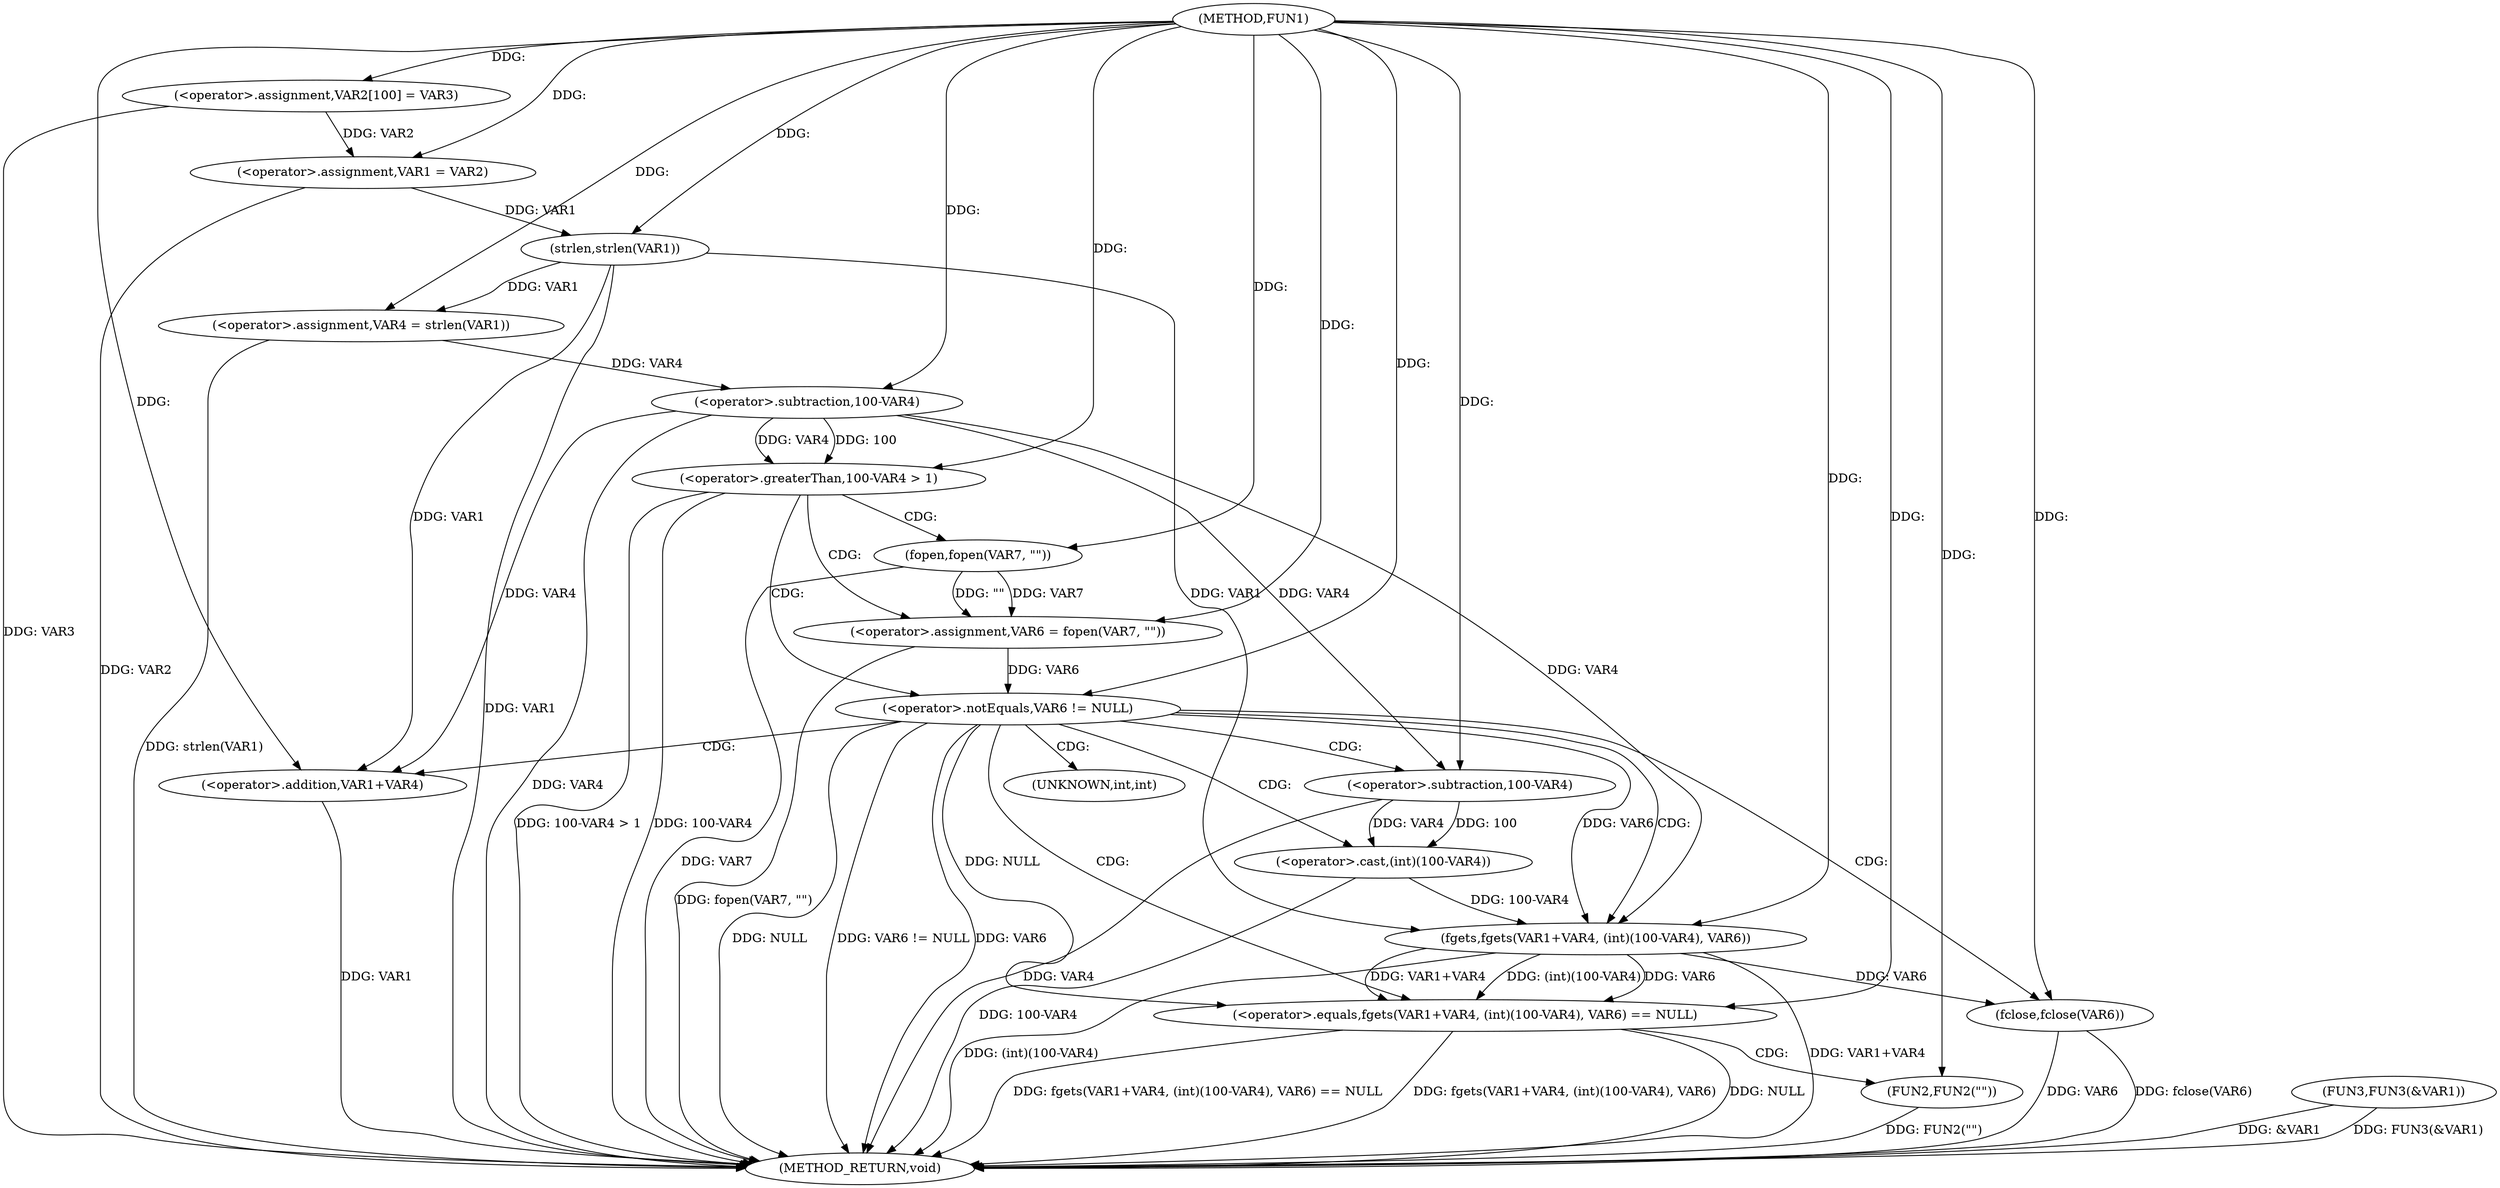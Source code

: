 digraph FUN1 {  
"1000100" [label = "(METHOD,FUN1)" ]
"1000155" [label = "(METHOD_RETURN,void)" ]
"1000104" [label = "(<operator>.assignment,VAR2[100] = VAR3)" ]
"1000107" [label = "(<operator>.assignment,VAR1 = VAR2)" ]
"1000112" [label = "(<operator>.assignment,VAR4 = strlen(VAR1))" ]
"1000114" [label = "(strlen,strlen(VAR1))" ]
"1000118" [label = "(<operator>.greaterThan,100-VAR4 > 1)" ]
"1000119" [label = "(<operator>.subtraction,100-VAR4)" ]
"1000124" [label = "(<operator>.assignment,VAR6 = fopen(VAR7, \"\"))" ]
"1000126" [label = "(fopen,fopen(VAR7, \"\"))" ]
"1000130" [label = "(<operator>.notEquals,VAR6 != NULL)" ]
"1000135" [label = "(<operator>.equals,fgets(VAR1+VAR4, (int)(100-VAR4), VAR6) == NULL)" ]
"1000136" [label = "(fgets,fgets(VAR1+VAR4, (int)(100-VAR4), VAR6))" ]
"1000137" [label = "(<operator>.addition,VAR1+VAR4)" ]
"1000140" [label = "(<operator>.cast,(int)(100-VAR4))" ]
"1000142" [label = "(<operator>.subtraction,100-VAR4)" ]
"1000148" [label = "(FUN2,FUN2(\"\"))" ]
"1000150" [label = "(fclose,fclose(VAR6))" ]
"1000152" [label = "(FUN3,FUN3(&VAR1))" ]
"1000141" [label = "(UNKNOWN,int,int)" ]
  "1000140" -> "1000155"  [ label = "DDG: 100-VAR4"] 
  "1000112" -> "1000155"  [ label = "DDG: strlen(VAR1)"] 
  "1000130" -> "1000155"  [ label = "DDG: NULL"] 
  "1000142" -> "1000155"  [ label = "DDG: VAR4"] 
  "1000148" -> "1000155"  [ label = "DDG: FUN2(\"\")"] 
  "1000118" -> "1000155"  [ label = "DDG: 100-VAR4 > 1"] 
  "1000135" -> "1000155"  [ label = "DDG: fgets(VAR1+VAR4, (int)(100-VAR4), VAR6) == NULL"] 
  "1000135" -> "1000155"  [ label = "DDG: fgets(VAR1+VAR4, (int)(100-VAR4), VAR6)"] 
  "1000150" -> "1000155"  [ label = "DDG: fclose(VAR6)"] 
  "1000137" -> "1000155"  [ label = "DDG: VAR1"] 
  "1000118" -> "1000155"  [ label = "DDG: 100-VAR4"] 
  "1000135" -> "1000155"  [ label = "DDG: NULL"] 
  "1000130" -> "1000155"  [ label = "DDG: VAR6 != NULL"] 
  "1000124" -> "1000155"  [ label = "DDG: fopen(VAR7, \"\")"] 
  "1000150" -> "1000155"  [ label = "DDG: VAR6"] 
  "1000136" -> "1000155"  [ label = "DDG: (int)(100-VAR4)"] 
  "1000152" -> "1000155"  [ label = "DDG: FUN3(&VAR1)"] 
  "1000114" -> "1000155"  [ label = "DDG: VAR1"] 
  "1000119" -> "1000155"  [ label = "DDG: VAR4"] 
  "1000126" -> "1000155"  [ label = "DDG: VAR7"] 
  "1000152" -> "1000155"  [ label = "DDG: &VAR1"] 
  "1000136" -> "1000155"  [ label = "DDG: VAR1+VAR4"] 
  "1000104" -> "1000155"  [ label = "DDG: VAR3"] 
  "1000107" -> "1000155"  [ label = "DDG: VAR2"] 
  "1000130" -> "1000155"  [ label = "DDG: VAR6"] 
  "1000100" -> "1000104"  [ label = "DDG: "] 
  "1000104" -> "1000107"  [ label = "DDG: VAR2"] 
  "1000100" -> "1000107"  [ label = "DDG: "] 
  "1000114" -> "1000112"  [ label = "DDG: VAR1"] 
  "1000100" -> "1000112"  [ label = "DDG: "] 
  "1000107" -> "1000114"  [ label = "DDG: VAR1"] 
  "1000100" -> "1000114"  [ label = "DDG: "] 
  "1000119" -> "1000118"  [ label = "DDG: 100"] 
  "1000119" -> "1000118"  [ label = "DDG: VAR4"] 
  "1000100" -> "1000119"  [ label = "DDG: "] 
  "1000112" -> "1000119"  [ label = "DDG: VAR4"] 
  "1000100" -> "1000118"  [ label = "DDG: "] 
  "1000126" -> "1000124"  [ label = "DDG: VAR7"] 
  "1000126" -> "1000124"  [ label = "DDG: \"\""] 
  "1000100" -> "1000124"  [ label = "DDG: "] 
  "1000100" -> "1000126"  [ label = "DDG: "] 
  "1000124" -> "1000130"  [ label = "DDG: VAR6"] 
  "1000100" -> "1000130"  [ label = "DDG: "] 
  "1000136" -> "1000135"  [ label = "DDG: VAR1+VAR4"] 
  "1000136" -> "1000135"  [ label = "DDG: (int)(100-VAR4)"] 
  "1000136" -> "1000135"  [ label = "DDG: VAR6"] 
  "1000114" -> "1000136"  [ label = "DDG: VAR1"] 
  "1000100" -> "1000136"  [ label = "DDG: "] 
  "1000119" -> "1000136"  [ label = "DDG: VAR4"] 
  "1000114" -> "1000137"  [ label = "DDG: VAR1"] 
  "1000100" -> "1000137"  [ label = "DDG: "] 
  "1000119" -> "1000137"  [ label = "DDG: VAR4"] 
  "1000140" -> "1000136"  [ label = "DDG: 100-VAR4"] 
  "1000142" -> "1000140"  [ label = "DDG: 100"] 
  "1000142" -> "1000140"  [ label = "DDG: VAR4"] 
  "1000100" -> "1000142"  [ label = "DDG: "] 
  "1000119" -> "1000142"  [ label = "DDG: VAR4"] 
  "1000130" -> "1000136"  [ label = "DDG: VAR6"] 
  "1000130" -> "1000135"  [ label = "DDG: NULL"] 
  "1000100" -> "1000135"  [ label = "DDG: "] 
  "1000100" -> "1000148"  [ label = "DDG: "] 
  "1000136" -> "1000150"  [ label = "DDG: VAR6"] 
  "1000100" -> "1000150"  [ label = "DDG: "] 
  "1000118" -> "1000126"  [ label = "CDG: "] 
  "1000118" -> "1000124"  [ label = "CDG: "] 
  "1000118" -> "1000130"  [ label = "CDG: "] 
  "1000130" -> "1000142"  [ label = "CDG: "] 
  "1000130" -> "1000137"  [ label = "CDG: "] 
  "1000130" -> "1000141"  [ label = "CDG: "] 
  "1000130" -> "1000150"  [ label = "CDG: "] 
  "1000130" -> "1000135"  [ label = "CDG: "] 
  "1000130" -> "1000136"  [ label = "CDG: "] 
  "1000130" -> "1000140"  [ label = "CDG: "] 
  "1000135" -> "1000148"  [ label = "CDG: "] 
}
